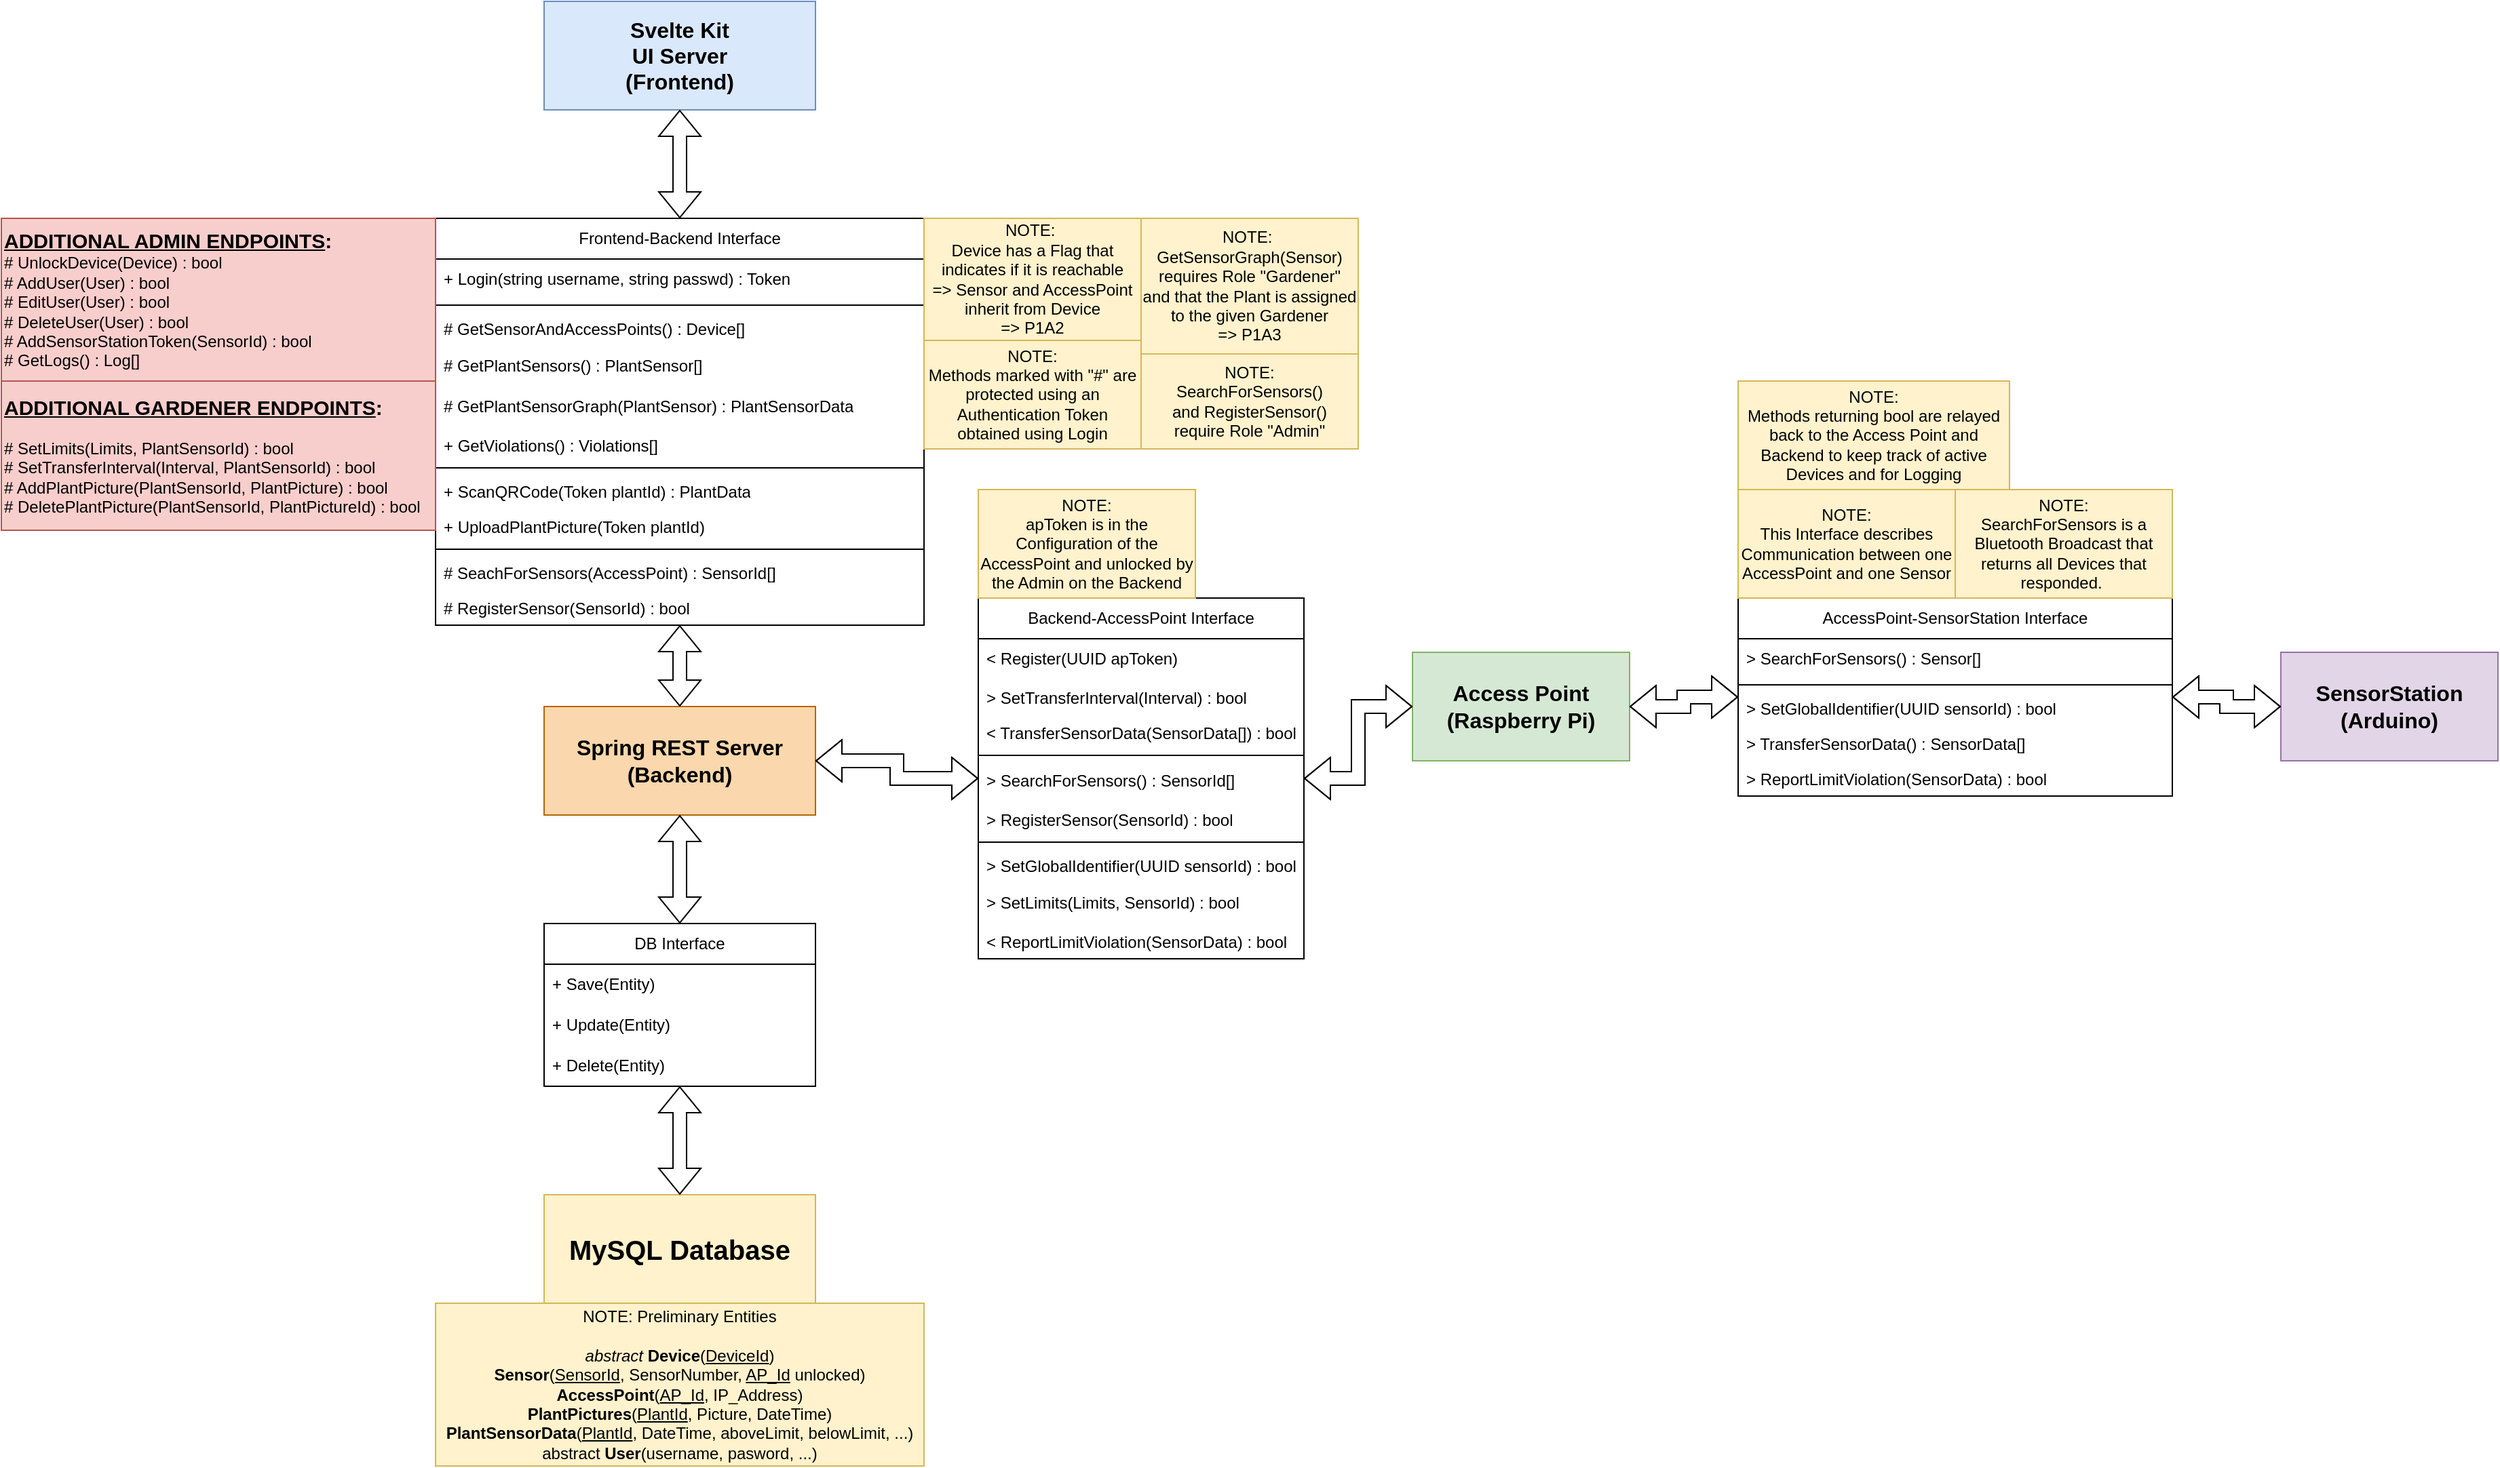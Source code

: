 <mxfile version="21.0.2" type="device"><diagram name="Page-1" id="gOweOQxsJ4sPQXQcRNt6"><mxGraphModel dx="1833" dy="682" grid="1" gridSize="10" guides="1" tooltips="1" connect="1" arrows="1" fold="1" page="1" pageScale="1" pageWidth="850" pageHeight="1100" math="0" shadow="0"><root><mxCell id="0"/><mxCell id="1" parent="0"/><mxCell id="r2YQ9LBASqvaEEIl_Fuc-1" value="&lt;font style=&quot;font-size: 20px;&quot;&gt;&lt;b&gt;MySQL Database&lt;/b&gt;&lt;/font&gt;" style="rounded=0;whiteSpace=wrap;html=1;fillColor=#fff2cc;strokeColor=#d6b656;" vertex="1" parent="1"><mxGeometry x="120" y="1040" width="200" height="80" as="geometry"/></mxCell><mxCell id="r2YQ9LBASqvaEEIl_Fuc-3" value="DB Interface" style="swimlane;fontStyle=0;childLayout=stackLayout;horizontal=1;startSize=30;horizontalStack=0;resizeParent=1;resizeParentMax=0;resizeLast=0;collapsible=1;marginBottom=0;whiteSpace=wrap;html=1;" vertex="1" parent="1"><mxGeometry x="120" y="840" width="200" height="120" as="geometry"/></mxCell><mxCell id="r2YQ9LBASqvaEEIl_Fuc-4" value="+ Save(Entity)&lt;span style=&quot;white-space: pre;&quot;&gt;&#9;&lt;/span&gt;" style="text;strokeColor=none;fillColor=none;align=left;verticalAlign=middle;spacingLeft=4;spacingRight=4;overflow=hidden;points=[[0,0.5],[1,0.5]];portConstraint=eastwest;rotatable=0;whiteSpace=wrap;html=1;" vertex="1" parent="r2YQ9LBASqvaEEIl_Fuc-3"><mxGeometry y="30" width="200" height="30" as="geometry"/></mxCell><mxCell id="r2YQ9LBASqvaEEIl_Fuc-5" value="+ Update(Entity)" style="text;strokeColor=none;fillColor=none;align=left;verticalAlign=middle;spacingLeft=4;spacingRight=4;overflow=hidden;points=[[0,0.5],[1,0.5]];portConstraint=eastwest;rotatable=0;whiteSpace=wrap;html=1;" vertex="1" parent="r2YQ9LBASqvaEEIl_Fuc-3"><mxGeometry y="60" width="200" height="30" as="geometry"/></mxCell><mxCell id="r2YQ9LBASqvaEEIl_Fuc-6" value="+ Delete(Entity)" style="text;strokeColor=none;fillColor=none;align=left;verticalAlign=middle;spacingLeft=4;spacingRight=4;overflow=hidden;points=[[0,0.5],[1,0.5]];portConstraint=eastwest;rotatable=0;whiteSpace=wrap;html=1;" vertex="1" parent="r2YQ9LBASqvaEEIl_Fuc-3"><mxGeometry y="90" width="200" height="30" as="geometry"/></mxCell><mxCell id="r2YQ9LBASqvaEEIl_Fuc-7" value="" style="shape=flexArrow;endArrow=classic;startArrow=classic;html=1;rounded=0;" edge="1" parent="1" source="r2YQ9LBASqvaEEIl_Fuc-1" target="r2YQ9LBASqvaEEIl_Fuc-3"><mxGeometry width="100" height="100" relative="1" as="geometry"><mxPoint x="220" y="990" as="sourcePoint"/><mxPoint x="320" y="890" as="targetPoint"/></mxGeometry></mxCell><mxCell id="r2YQ9LBASqvaEEIl_Fuc-8" value="&lt;b style=&quot;font-size: 16px;&quot;&gt;Spring REST Server&lt;br&gt;(Backend)&lt;/b&gt;" style="rounded=0;whiteSpace=wrap;html=1;fillColor=#fad7ac;strokeColor=#b46504;" vertex="1" parent="1"><mxGeometry x="120" y="680" width="200" height="80" as="geometry"/></mxCell><mxCell id="r2YQ9LBASqvaEEIl_Fuc-9" value="" style="shape=flexArrow;endArrow=classic;startArrow=classic;html=1;rounded=0;" edge="1" parent="1" source="r2YQ9LBASqvaEEIl_Fuc-3" target="r2YQ9LBASqvaEEIl_Fuc-8"><mxGeometry width="100" height="100" relative="1" as="geometry"><mxPoint x="230" y="1050" as="sourcePoint"/><mxPoint x="230" y="970" as="targetPoint"/></mxGeometry></mxCell><mxCell id="r2YQ9LBASqvaEEIl_Fuc-10" value="&lt;font style=&quot;font-size: 16px;&quot;&gt;&lt;b&gt;Svelte Kit&lt;br&gt;UI Server&lt;br&gt;(Frontend)&lt;/b&gt;&lt;/font&gt;" style="rounded=0;whiteSpace=wrap;html=1;fillColor=#dae8fc;strokeColor=#6c8ebf;" vertex="1" parent="1"><mxGeometry x="120" y="160" width="200" height="80" as="geometry"/></mxCell><mxCell id="r2YQ9LBASqvaEEIl_Fuc-11" value="Frontend-Backend Interface" style="swimlane;fontStyle=0;childLayout=stackLayout;horizontal=1;startSize=30;horizontalStack=0;resizeParent=1;resizeParentMax=0;resizeLast=0;collapsible=1;marginBottom=0;whiteSpace=wrap;html=1;" vertex="1" parent="1"><mxGeometry x="40" y="320" width="360" height="300" as="geometry"/></mxCell><mxCell id="r2YQ9LBASqvaEEIl_Fuc-12" value="+ Login(string username, string passwd) : Token" style="text;strokeColor=none;fillColor=none;align=left;verticalAlign=middle;spacingLeft=4;spacingRight=4;overflow=hidden;points=[[0,0.5],[1,0.5]];portConstraint=eastwest;rotatable=0;whiteSpace=wrap;html=1;" vertex="1" parent="r2YQ9LBASqvaEEIl_Fuc-11"><mxGeometry y="30" width="360" height="30" as="geometry"/></mxCell><mxCell id="r2YQ9LBASqvaEEIl_Fuc-72" value="" style="line;strokeWidth=1;fillColor=none;align=left;verticalAlign=middle;spacingTop=-1;spacingLeft=3;spacingRight=3;rotatable=0;labelPosition=right;points=[];portConstraint=eastwest;strokeColor=inherit;" vertex="1" parent="r2YQ9LBASqvaEEIl_Fuc-11"><mxGeometry y="60" width="360" height="8" as="geometry"/></mxCell><mxCell id="r2YQ9LBASqvaEEIl_Fuc-19" value="# GetSensorAndAccessPoints() : Device[]" style="text;strokeColor=none;fillColor=none;align=left;verticalAlign=top;spacingLeft=4;spacingRight=4;overflow=hidden;rotatable=0;points=[[0,0.5],[1,0.5]];portConstraint=eastwest;whiteSpace=wrap;html=1;" vertex="1" parent="r2YQ9LBASqvaEEIl_Fuc-11"><mxGeometry y="68" width="360" height="26" as="geometry"/></mxCell><mxCell id="r2YQ9LBASqvaEEIl_Fuc-13" value="# GetPlantSensors() : PlantSensor[]" style="text;strokeColor=none;fillColor=none;align=left;verticalAlign=middle;spacingLeft=4;spacingRight=4;overflow=hidden;points=[[0,0.5],[1,0.5]];portConstraint=eastwest;rotatable=0;whiteSpace=wrap;html=1;" vertex="1" parent="r2YQ9LBASqvaEEIl_Fuc-11"><mxGeometry y="94" width="360" height="30" as="geometry"/></mxCell><mxCell id="r2YQ9LBASqvaEEIl_Fuc-14" value="# GetPlantSensorGraph(PlantSensor) : PlantSensorData" style="text;strokeColor=none;fillColor=none;align=left;verticalAlign=middle;spacingLeft=4;spacingRight=4;overflow=hidden;points=[[0,0.5],[1,0.5]];portConstraint=eastwest;rotatable=0;whiteSpace=wrap;html=1;" vertex="1" parent="r2YQ9LBASqvaEEIl_Fuc-11"><mxGeometry y="124" width="360" height="30" as="geometry"/></mxCell><mxCell id="r2YQ9LBASqvaEEIl_Fuc-78" value="+ GetViolations() : Violations[]" style="text;strokeColor=none;fillColor=none;align=left;verticalAlign=top;spacingLeft=4;spacingRight=4;overflow=hidden;rotatable=0;points=[[0,0.5],[1,0.5]];portConstraint=eastwest;whiteSpace=wrap;html=1;" vertex="1" parent="r2YQ9LBASqvaEEIl_Fuc-11"><mxGeometry y="154" width="360" height="26" as="geometry"/></mxCell><mxCell id="r2YQ9LBASqvaEEIl_Fuc-74" value="" style="line;strokeWidth=1;fillColor=none;align=left;verticalAlign=middle;spacingTop=-1;spacingLeft=3;spacingRight=3;rotatable=0;labelPosition=right;points=[];portConstraint=eastwest;strokeColor=inherit;" vertex="1" parent="r2YQ9LBASqvaEEIl_Fuc-11"><mxGeometry y="180" width="360" height="8" as="geometry"/></mxCell><mxCell id="r2YQ9LBASqvaEEIl_Fuc-21" value="+ ScanQRCode(Token plantId) : PlantData" style="text;strokeColor=none;fillColor=none;align=left;verticalAlign=top;spacingLeft=4;spacingRight=4;overflow=hidden;rotatable=0;points=[[0,0.5],[1,0.5]];portConstraint=eastwest;whiteSpace=wrap;html=1;" vertex="1" parent="r2YQ9LBASqvaEEIl_Fuc-11"><mxGeometry y="188" width="360" height="26" as="geometry"/></mxCell><mxCell id="r2YQ9LBASqvaEEIl_Fuc-22" value="+ UploadPlantPicture(Token plantId)&amp;nbsp;" style="text;strokeColor=none;fillColor=none;align=left;verticalAlign=top;spacingLeft=4;spacingRight=4;overflow=hidden;rotatable=0;points=[[0,0.5],[1,0.5]];portConstraint=eastwest;whiteSpace=wrap;html=1;" vertex="1" parent="r2YQ9LBASqvaEEIl_Fuc-11"><mxGeometry y="214" width="360" height="26" as="geometry"/></mxCell><mxCell id="r2YQ9LBASqvaEEIl_Fuc-73" value="" style="line;strokeWidth=1;fillColor=none;align=left;verticalAlign=middle;spacingTop=-1;spacingLeft=3;spacingRight=3;rotatable=0;labelPosition=right;points=[];portConstraint=eastwest;strokeColor=inherit;" vertex="1" parent="r2YQ9LBASqvaEEIl_Fuc-11"><mxGeometry y="240" width="360" height="8" as="geometry"/></mxCell><mxCell id="r2YQ9LBASqvaEEIl_Fuc-32" value="# SeachForSensors(AccessPoint) : SensorId[]" style="text;strokeColor=none;fillColor=none;align=left;verticalAlign=top;spacingLeft=4;spacingRight=4;overflow=hidden;rotatable=0;points=[[0,0.5],[1,0.5]];portConstraint=eastwest;whiteSpace=wrap;html=1;" vertex="1" parent="r2YQ9LBASqvaEEIl_Fuc-11"><mxGeometry y="248" width="360" height="26" as="geometry"/></mxCell><mxCell id="r2YQ9LBASqvaEEIl_Fuc-33" value="# RegisterSensor(SensorId) : bool" style="text;strokeColor=none;fillColor=none;align=left;verticalAlign=top;spacingLeft=4;spacingRight=4;overflow=hidden;rotatable=0;points=[[0,0.5],[1,0.5]];portConstraint=eastwest;whiteSpace=wrap;html=1;" vertex="1" parent="r2YQ9LBASqvaEEIl_Fuc-11"><mxGeometry y="274" width="360" height="26" as="geometry"/></mxCell><mxCell id="r2YQ9LBASqvaEEIl_Fuc-15" value="" style="shape=flexArrow;endArrow=classic;startArrow=classic;html=1;rounded=0;" edge="1" parent="1" target="r2YQ9LBASqvaEEIl_Fuc-11" source="r2YQ9LBASqvaEEIl_Fuc-8"><mxGeometry width="100" height="100" relative="1" as="geometry"><mxPoint x="220" y="600" as="sourcePoint"/><mxPoint x="320" y="450" as="targetPoint"/></mxGeometry></mxCell><mxCell id="r2YQ9LBASqvaEEIl_Fuc-16" value="" style="shape=flexArrow;endArrow=classic;startArrow=classic;html=1;rounded=0;" edge="1" parent="1" source="r2YQ9LBASqvaEEIl_Fuc-11" target="r2YQ9LBASqvaEEIl_Fuc-10"><mxGeometry width="100" height="100" relative="1" as="geometry"><mxPoint x="230" y="530" as="sourcePoint"/><mxPoint x="220" y="240" as="targetPoint"/></mxGeometry></mxCell><mxCell id="r2YQ9LBASqvaEEIl_Fuc-18" value="NOTE:&amp;nbsp;&lt;br&gt;Device has a Flag that indicates if it is reachable&lt;br&gt;=&amp;gt; Sensor and AccessPoint inherit from Device&lt;br&gt;=&amp;gt; P1A2" style="text;html=1;strokeColor=#d6b656;fillColor=#fff2cc;align=center;verticalAlign=middle;whiteSpace=wrap;rounded=0;" vertex="1" parent="1"><mxGeometry x="400" y="320" width="160" height="90" as="geometry"/></mxCell><mxCell id="r2YQ9LBASqvaEEIl_Fuc-20" value="NOTE:&amp;nbsp;&lt;br&gt;GetSensorGraph(Sensor)&lt;br&gt;requires Role &quot;Gardener&quot;&lt;br&gt;and that the Plant is assigned to the given Gardener&lt;br&gt;=&amp;gt; P1A3" style="text;html=1;strokeColor=#d6b656;fillColor=#fff2cc;align=center;verticalAlign=middle;whiteSpace=wrap;rounded=0;" vertex="1" parent="1"><mxGeometry x="560" y="320" width="160" height="100" as="geometry"/></mxCell><mxCell id="r2YQ9LBASqvaEEIl_Fuc-24" value="NOTE: &lt;br&gt;Methods marked with &quot;#&quot; are protected using an Authentication Token obtained using Login" style="html=1;whiteSpace=wrap;fillColor=#fff2cc;strokeColor=#d6b656;" vertex="1" parent="1"><mxGeometry x="400" y="410" width="160" height="80" as="geometry"/></mxCell><mxCell id="r2YQ9LBASqvaEEIl_Fuc-25" value="NOTE: Preliminary Entities&lt;br&gt;&lt;br&gt;&lt;i&gt;abstract&lt;b&gt; &lt;/b&gt;&lt;/i&gt;&lt;b&gt;Device&lt;/b&gt;(&lt;u&gt;DeviceId&lt;/u&gt;)&lt;br&gt;&lt;b&gt;Sensor&lt;/b&gt;(&lt;u&gt;SensorId&lt;/u&gt;, SensorNumber, &lt;u&gt;AP_Id&lt;/u&gt; unlocked)&lt;br&gt;&lt;b&gt;AccessPoint&lt;/b&gt;(&lt;u&gt;AP_Id&lt;/u&gt;, IP_Address)&lt;br&gt;&lt;b&gt;PlantPictures&lt;/b&gt;(&lt;u&gt;PlantId&lt;/u&gt;, Picture, DateTime)&lt;br&gt;&lt;b&gt;PlantSensorData&lt;/b&gt;(&lt;u&gt;PlantId&lt;/u&gt;, DateTime, aboveLimit, belowLimit, ...)&lt;br&gt;abstract &lt;b&gt;User&lt;/b&gt;(username, pasword, ...)" style="html=1;whiteSpace=wrap;fillColor=#fff2cc;strokeColor=#d6b656;" vertex="1" parent="1"><mxGeometry x="40" y="1120" width="360" height="120" as="geometry"/></mxCell><mxCell id="r2YQ9LBASqvaEEIl_Fuc-27" value="Backend-AccessPoint Interface" style="swimlane;fontStyle=0;childLayout=stackLayout;horizontal=1;startSize=30;horizontalStack=0;resizeParent=1;resizeParentMax=0;resizeLast=0;collapsible=1;marginBottom=0;whiteSpace=wrap;html=1;" vertex="1" parent="1"><mxGeometry x="440" y="600" width="240" height="266" as="geometry"/></mxCell><mxCell id="r2YQ9LBASqvaEEIl_Fuc-28" value="&amp;lt; Register(UUID apToken)" style="text;strokeColor=none;fillColor=none;align=left;verticalAlign=middle;spacingLeft=4;spacingRight=4;overflow=hidden;points=[[0,0.5],[1,0.5]];portConstraint=eastwest;rotatable=0;whiteSpace=wrap;html=1;" vertex="1" parent="r2YQ9LBASqvaEEIl_Fuc-27"><mxGeometry y="30" width="240" height="30" as="geometry"/></mxCell><mxCell id="r2YQ9LBASqvaEEIl_Fuc-65" value="&amp;gt; SetTransferInterval(Interval) : bool" style="text;strokeColor=none;fillColor=none;align=left;verticalAlign=top;spacingLeft=4;spacingRight=4;overflow=hidden;rotatable=0;points=[[0,0.5],[1,0.5]];portConstraint=eastwest;whiteSpace=wrap;html=1;" vertex="1" parent="r2YQ9LBASqvaEEIl_Fuc-27"><mxGeometry y="60" width="240" height="26" as="geometry"/></mxCell><mxCell id="r2YQ9LBASqvaEEIl_Fuc-46" value="&amp;lt; TransferSensorData(SensorData[]) : bool" style="text;strokeColor=none;fillColor=none;align=left;verticalAlign=top;spacingLeft=4;spacingRight=4;overflow=hidden;rotatable=0;points=[[0,0.5],[1,0.5]];portConstraint=eastwest;whiteSpace=wrap;html=1;" vertex="1" parent="r2YQ9LBASqvaEEIl_Fuc-27"><mxGeometry y="86" width="240" height="26" as="geometry"/></mxCell><mxCell id="r2YQ9LBASqvaEEIl_Fuc-75" value="" style="line;strokeWidth=1;fillColor=none;align=left;verticalAlign=middle;spacingTop=-1;spacingLeft=3;spacingRight=3;rotatable=0;labelPosition=right;points=[];portConstraint=eastwest;strokeColor=inherit;" vertex="1" parent="r2YQ9LBASqvaEEIl_Fuc-27"><mxGeometry y="112" width="240" height="8" as="geometry"/></mxCell><mxCell id="r2YQ9LBASqvaEEIl_Fuc-29" value="&amp;gt; SearchForSensors() : SensorId[]" style="text;strokeColor=none;fillColor=none;align=left;verticalAlign=middle;spacingLeft=4;spacingRight=4;overflow=hidden;points=[[0,0.5],[1,0.5]];portConstraint=eastwest;rotatable=0;whiteSpace=wrap;html=1;" vertex="1" parent="r2YQ9LBASqvaEEIl_Fuc-27"><mxGeometry y="120" width="240" height="30" as="geometry"/></mxCell><mxCell id="r2YQ9LBASqvaEEIl_Fuc-56" value="&amp;gt; RegisterSensor(SensorId) : bool" style="text;strokeColor=none;fillColor=none;align=left;verticalAlign=top;spacingLeft=4;spacingRight=4;overflow=hidden;rotatable=0;points=[[0,0.5],[1,0.5]];portConstraint=eastwest;whiteSpace=wrap;html=1;" vertex="1" parent="r2YQ9LBASqvaEEIl_Fuc-27"><mxGeometry y="150" width="240" height="26" as="geometry"/></mxCell><mxCell id="r2YQ9LBASqvaEEIl_Fuc-76" value="" style="line;strokeWidth=1;fillColor=none;align=left;verticalAlign=middle;spacingTop=-1;spacingLeft=3;spacingRight=3;rotatable=0;labelPosition=right;points=[];portConstraint=eastwest;strokeColor=inherit;" vertex="1" parent="r2YQ9LBASqvaEEIl_Fuc-27"><mxGeometry y="176" width="240" height="8" as="geometry"/></mxCell><mxCell id="r2YQ9LBASqvaEEIl_Fuc-71" value="&amp;gt; SetGlobalIdentifier(UUID sensorId) : bool" style="text;strokeColor=none;fillColor=none;align=left;verticalAlign=top;spacingLeft=4;spacingRight=4;overflow=hidden;rotatable=0;points=[[0,0.5],[1,0.5]];portConstraint=eastwest;whiteSpace=wrap;html=1;" vertex="1" parent="r2YQ9LBASqvaEEIl_Fuc-27"><mxGeometry y="184" width="240" height="26" as="geometry"/></mxCell><mxCell id="r2YQ9LBASqvaEEIl_Fuc-30" value="&amp;gt; SetLimits(Limits, SensorId) : bool" style="text;strokeColor=none;fillColor=none;align=left;verticalAlign=middle;spacingLeft=4;spacingRight=4;overflow=hidden;points=[[0,0.5],[1,0.5]];portConstraint=eastwest;rotatable=0;whiteSpace=wrap;html=1;" vertex="1" parent="r2YQ9LBASqvaEEIl_Fuc-27"><mxGeometry y="210" width="240" height="30" as="geometry"/></mxCell><mxCell id="r2YQ9LBASqvaEEIl_Fuc-64" value="&amp;lt; ReportLimitViolation(SensorData) : bool" style="text;strokeColor=none;fillColor=none;align=left;verticalAlign=top;spacingLeft=4;spacingRight=4;overflow=hidden;rotatable=0;points=[[0,0.5],[1,0.5]];portConstraint=eastwest;whiteSpace=wrap;html=1;" vertex="1" parent="r2YQ9LBASqvaEEIl_Fuc-27"><mxGeometry y="240" width="240" height="26" as="geometry"/></mxCell><mxCell id="r2YQ9LBASqvaEEIl_Fuc-31" value="" style="shape=flexArrow;endArrow=classic;startArrow=classic;html=1;rounded=0;edgeStyle=orthogonalEdgeStyle;" edge="1" parent="1" source="r2YQ9LBASqvaEEIl_Fuc-8" target="r2YQ9LBASqvaEEIl_Fuc-27"><mxGeometry width="100" height="100" relative="1" as="geometry"><mxPoint x="150" y="790" as="sourcePoint"/><mxPoint x="250" y="690" as="targetPoint"/></mxGeometry></mxCell><mxCell id="r2YQ9LBASqvaEEIl_Fuc-34" value="NOTE:&lt;br&gt;SearchForSensors()&lt;br&gt;and RegisterSensor()&lt;br&gt;require Role &quot;Admin&quot;" style="html=1;whiteSpace=wrap;fillColor=#fff2cc;strokeColor=#d6b656;" vertex="1" parent="1"><mxGeometry x="560" y="420" width="160" height="70" as="geometry"/></mxCell><mxCell id="r2YQ9LBASqvaEEIl_Fuc-35" value="&lt;span style=&quot;font-size: 16px;&quot;&gt;&lt;b&gt;Access Point&lt;br&gt;(Raspberry Pi)&lt;br&gt;&lt;/b&gt;&lt;/span&gt;" style="rounded=0;whiteSpace=wrap;html=1;fillColor=#d5e8d4;strokeColor=#82b366;" vertex="1" parent="1"><mxGeometry x="760" y="640" width="160" height="80" as="geometry"/></mxCell><mxCell id="r2YQ9LBASqvaEEIl_Fuc-36" value="" style="shape=flexArrow;endArrow=classic;startArrow=classic;html=1;rounded=0;edgeStyle=orthogonalEdgeStyle;" edge="1" parent="1" source="r2YQ9LBASqvaEEIl_Fuc-27" target="r2YQ9LBASqvaEEIl_Fuc-35"><mxGeometry width="100" height="100" relative="1" as="geometry"><mxPoint x="330" y="690" as="sourcePoint"/><mxPoint x="450" y="670" as="targetPoint"/></mxGeometry></mxCell><mxCell id="r2YQ9LBASqvaEEIl_Fuc-39" value="&lt;span style=&quot;font-size: 16px;&quot;&gt;&lt;b&gt;SensorStation&lt;br&gt;(Arduino)&lt;br&gt;&lt;/b&gt;&lt;/span&gt;" style="rounded=0;whiteSpace=wrap;html=1;fillColor=#e1d5e7;strokeColor=#9673a6;" vertex="1" parent="1"><mxGeometry x="1400" y="640" width="160" height="80" as="geometry"/></mxCell><mxCell id="r2YQ9LBASqvaEEIl_Fuc-41" value="&lt;font style=&quot;font-size: 15px;&quot;&gt;&lt;b&gt;&lt;u&gt;ADDITIONAL ADMIN ENDPOINTS&lt;/u&gt;:&lt;/b&gt;&lt;/font&gt;&lt;br&gt;# UnlockDevice(Device) : bool&lt;br&gt;# AddUser(User) : bool&lt;br&gt;# EditUser(User) : bool&lt;br style=&quot;border-color: var(--border-color);&quot;&gt;# DeleteUser(User) : bool&lt;br style=&quot;border-color: var(--border-color);&quot;&gt;&lt;div style=&quot;&quot;&gt;&lt;span style=&quot;background-color: initial;&quot;&gt;# AddSensorStationToken(SensorId) : bool&lt;/span&gt;&lt;/div&gt;&lt;div style=&quot;&quot;&gt;&lt;span style=&quot;background-color: initial;&quot;&gt;# GetLogs() : Log[]&lt;/span&gt;&lt;/div&gt;" style="text;html=1;strokeColor=#b85450;fillColor=#f8cecc;align=left;verticalAlign=middle;whiteSpace=wrap;rounded=0;" vertex="1" parent="1"><mxGeometry x="-280" y="320" width="320" height="120" as="geometry"/></mxCell><mxCell id="r2YQ9LBASqvaEEIl_Fuc-44" value="&lt;font style=&quot;font-size: 15px;&quot;&gt;&lt;b&gt;&lt;u&gt;ADDITIONAL GARDENER ENDPOINTS&lt;/u&gt;:&lt;/b&gt;&lt;br&gt;&lt;/font&gt;&lt;br&gt;# SetLimits(Limits, PlantSensorId) : bool&lt;br style=&quot;border-color: var(--border-color);&quot;&gt;# SetTransferInterval(Interval, PlantSensorId) : bool&lt;br style=&quot;border-color: var(--border-color);&quot;&gt;# AddPlantPicture(PlantSensorId, PlantPicture) : bool&lt;br style=&quot;border-color: var(--border-color);&quot;&gt;# DeletePlantPicture(PlantSensorId, PlantPictureId) : bool" style="text;html=1;strokeColor=#b85450;fillColor=#f8cecc;align=left;verticalAlign=middle;whiteSpace=wrap;rounded=0;" vertex="1" parent="1"><mxGeometry x="-280" y="440" width="320" height="110" as="geometry"/></mxCell><mxCell id="r2YQ9LBASqvaEEIl_Fuc-47" value="NOTE:&lt;br&gt;apToken is in the Configuration of the AccessPoint and unlocked by the Admin on the Backend" style="html=1;whiteSpace=wrap;fillColor=#fff2cc;strokeColor=#d6b656;" vertex="1" parent="1"><mxGeometry x="440" y="520" width="160" height="80" as="geometry"/></mxCell><mxCell id="r2YQ9LBASqvaEEIl_Fuc-48" value="AccessPoint-SensorStation Interface" style="swimlane;fontStyle=0;childLayout=stackLayout;horizontal=1;startSize=30;horizontalStack=0;resizeParent=1;resizeParentMax=0;resizeLast=0;collapsible=1;marginBottom=0;whiteSpace=wrap;html=1;" vertex="1" parent="1"><mxGeometry x="1000" y="600" width="320" height="146" as="geometry"/></mxCell><mxCell id="r2YQ9LBASqvaEEIl_Fuc-49" value="&amp;gt; SearchForSensors() : Sensor[]" style="text;strokeColor=none;fillColor=none;align=left;verticalAlign=middle;spacingLeft=4;spacingRight=4;overflow=hidden;points=[[0,0.5],[1,0.5]];portConstraint=eastwest;rotatable=0;whiteSpace=wrap;html=1;" vertex="1" parent="r2YQ9LBASqvaEEIl_Fuc-48"><mxGeometry y="30" width="320" height="30" as="geometry"/></mxCell><mxCell id="r2YQ9LBASqvaEEIl_Fuc-77" value="" style="line;strokeWidth=1;fillColor=none;align=left;verticalAlign=middle;spacingTop=-1;spacingLeft=3;spacingRight=3;rotatable=0;labelPosition=right;points=[];portConstraint=eastwest;strokeColor=inherit;" vertex="1" parent="r2YQ9LBASqvaEEIl_Fuc-48"><mxGeometry y="60" width="320" height="8" as="geometry"/></mxCell><mxCell id="r2YQ9LBASqvaEEIl_Fuc-60" value="&amp;gt; SetGlobalIdentifier(UUID sensorId) : bool" style="text;strokeColor=none;fillColor=none;align=left;verticalAlign=top;spacingLeft=4;spacingRight=4;overflow=hidden;rotatable=0;points=[[0,0.5],[1,0.5]];portConstraint=eastwest;whiteSpace=wrap;html=1;" vertex="1" parent="r2YQ9LBASqvaEEIl_Fuc-48"><mxGeometry y="68" width="320" height="26" as="geometry"/></mxCell><mxCell id="r2YQ9LBASqvaEEIl_Fuc-52" value="&amp;gt; TransferSensorData() : SensorData[]" style="text;strokeColor=none;fillColor=none;align=left;verticalAlign=top;spacingLeft=4;spacingRight=4;overflow=hidden;rotatable=0;points=[[0,0.5],[1,0.5]];portConstraint=eastwest;whiteSpace=wrap;html=1;" vertex="1" parent="r2YQ9LBASqvaEEIl_Fuc-48"><mxGeometry y="94" width="320" height="26" as="geometry"/></mxCell><mxCell id="r2YQ9LBASqvaEEIl_Fuc-63" value="&amp;gt; ReportLimitViolation(SensorData) : bool" style="text;strokeColor=none;fillColor=none;align=left;verticalAlign=top;spacingLeft=4;spacingRight=4;overflow=hidden;rotatable=0;points=[[0,0.5],[1,0.5]];portConstraint=eastwest;whiteSpace=wrap;html=1;" vertex="1" parent="r2YQ9LBASqvaEEIl_Fuc-48"><mxGeometry y="120" width="320" height="26" as="geometry"/></mxCell><mxCell id="r2YQ9LBASqvaEEIl_Fuc-54" value="" style="shape=flexArrow;endArrow=classic;startArrow=classic;html=1;rounded=0;edgeStyle=orthogonalEdgeStyle;" edge="1" parent="1" source="r2YQ9LBASqvaEEIl_Fuc-35" target="r2YQ9LBASqvaEEIl_Fuc-48"><mxGeometry width="100" height="100" relative="1" as="geometry"><mxPoint x="980" y="900" as="sourcePoint"/><mxPoint x="1080" y="800" as="targetPoint"/></mxGeometry></mxCell><mxCell id="r2YQ9LBASqvaEEIl_Fuc-55" value="" style="shape=flexArrow;endArrow=classic;startArrow=classic;html=1;rounded=0;edgeStyle=orthogonalEdgeStyle;" edge="1" parent="1" source="r2YQ9LBASqvaEEIl_Fuc-48" target="r2YQ9LBASqvaEEIl_Fuc-39"><mxGeometry width="100" height="100" relative="1" as="geometry"><mxPoint x="1340" y="681" as="sourcePoint"/><mxPoint x="1460" y="679" as="targetPoint"/></mxGeometry></mxCell><mxCell id="r2YQ9LBASqvaEEIl_Fuc-59" value="NOTE: &lt;br&gt;SearchForSensors is a Bluetooth Broadcast that returns all Devices that responded.&amp;nbsp;" style="html=1;whiteSpace=wrap;fillColor=#fff2cc;strokeColor=#d6b656;" vertex="1" parent="1"><mxGeometry x="1160" y="520" width="160" height="80" as="geometry"/></mxCell><mxCell id="r2YQ9LBASqvaEEIl_Fuc-61" value="NOTE:&lt;br&gt;This Interface describes Communication between one AccessPoint and one Sensor" style="html=1;whiteSpace=wrap;fillColor=#fff2cc;strokeColor=#d6b656;" vertex="1" parent="1"><mxGeometry x="1000" y="520" width="160" height="80" as="geometry"/></mxCell><mxCell id="r2YQ9LBASqvaEEIl_Fuc-62" value="NOTE:&lt;br&gt;Methods returning bool are relayed back to the Access Point and Backend to keep track of active Devices and for Logging" style="html=1;whiteSpace=wrap;fillColor=#fff2cc;strokeColor=#d6b656;" vertex="1" parent="1"><mxGeometry x="1000" y="440" width="200" height="80" as="geometry"/></mxCell></root></mxGraphModel></diagram></mxfile>
